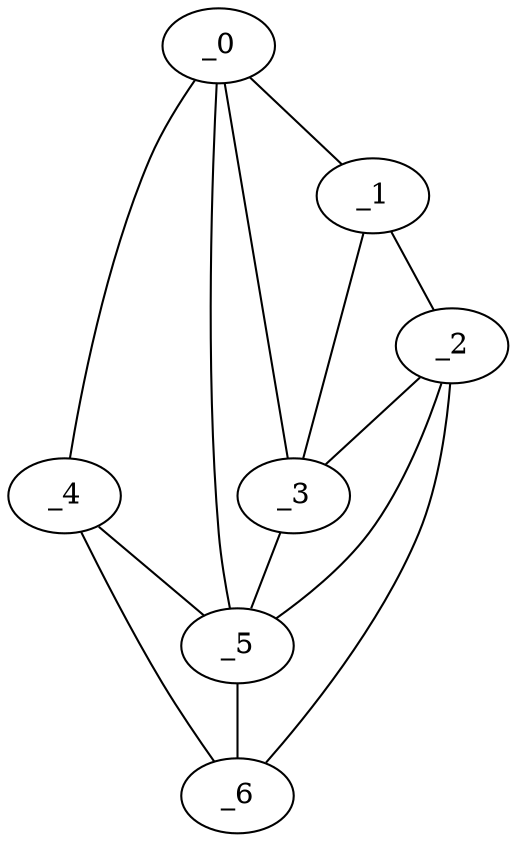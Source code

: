 graph "obj2__60.gxl" {
	_0	 [x=55,
		y=8];
	_1	 [x=60,
		y=2];
	_0 -- _1	 [valence=1];
	_3	 [x=66,
		y=6];
	_0 -- _3	 [valence=1];
	_4	 [x=68,
		y=72];
	_0 -- _4	 [valence=1];
	_5	 [x=70,
		y=11];
	_0 -- _5	 [valence=2];
	_2	 [x=64,
		y=2];
	_1 -- _2	 [valence=1];
	_1 -- _3	 [valence=2];
	_2 -- _3	 [valence=1];
	_2 -- _5	 [valence=2];
	_6	 [x=88,
		y=19];
	_2 -- _6	 [valence=1];
	_3 -- _5	 [valence=2];
	_4 -- _5	 [valence=2];
	_4 -- _6	 [valence=1];
	_5 -- _6	 [valence=1];
}
